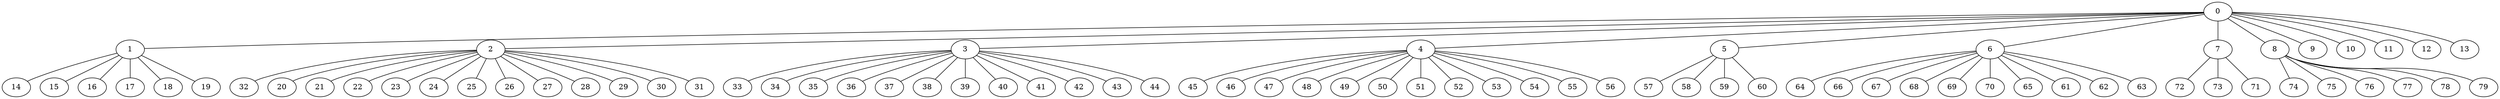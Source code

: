 
graph graphname {
    0 -- 1
0 -- 2
0 -- 3
0 -- 4
0 -- 5
0 -- 6
0 -- 7
0 -- 8
0 -- 9
0 -- 10
0 -- 11
0 -- 12
0 -- 13
1 -- 14
1 -- 15
1 -- 16
1 -- 17
1 -- 18
1 -- 19
2 -- 32
2 -- 20
2 -- 21
2 -- 22
2 -- 23
2 -- 24
2 -- 25
2 -- 26
2 -- 27
2 -- 28
2 -- 29
2 -- 30
2 -- 31
3 -- 33
3 -- 34
3 -- 35
3 -- 36
3 -- 37
3 -- 38
3 -- 39
3 -- 40
3 -- 41
3 -- 42
3 -- 43
3 -- 44
4 -- 45
4 -- 46
4 -- 47
4 -- 48
4 -- 49
4 -- 50
4 -- 51
4 -- 52
4 -- 53
4 -- 54
4 -- 55
4 -- 56
5 -- 57
5 -- 58
5 -- 59
5 -- 60
6 -- 64
6 -- 66
6 -- 67
6 -- 68
6 -- 69
6 -- 70
6 -- 65
6 -- 61
6 -- 62
6 -- 63
7 -- 72
7 -- 73
7 -- 71
8 -- 74
8 -- 75
8 -- 76
8 -- 77
8 -- 78
8 -- 79

}
